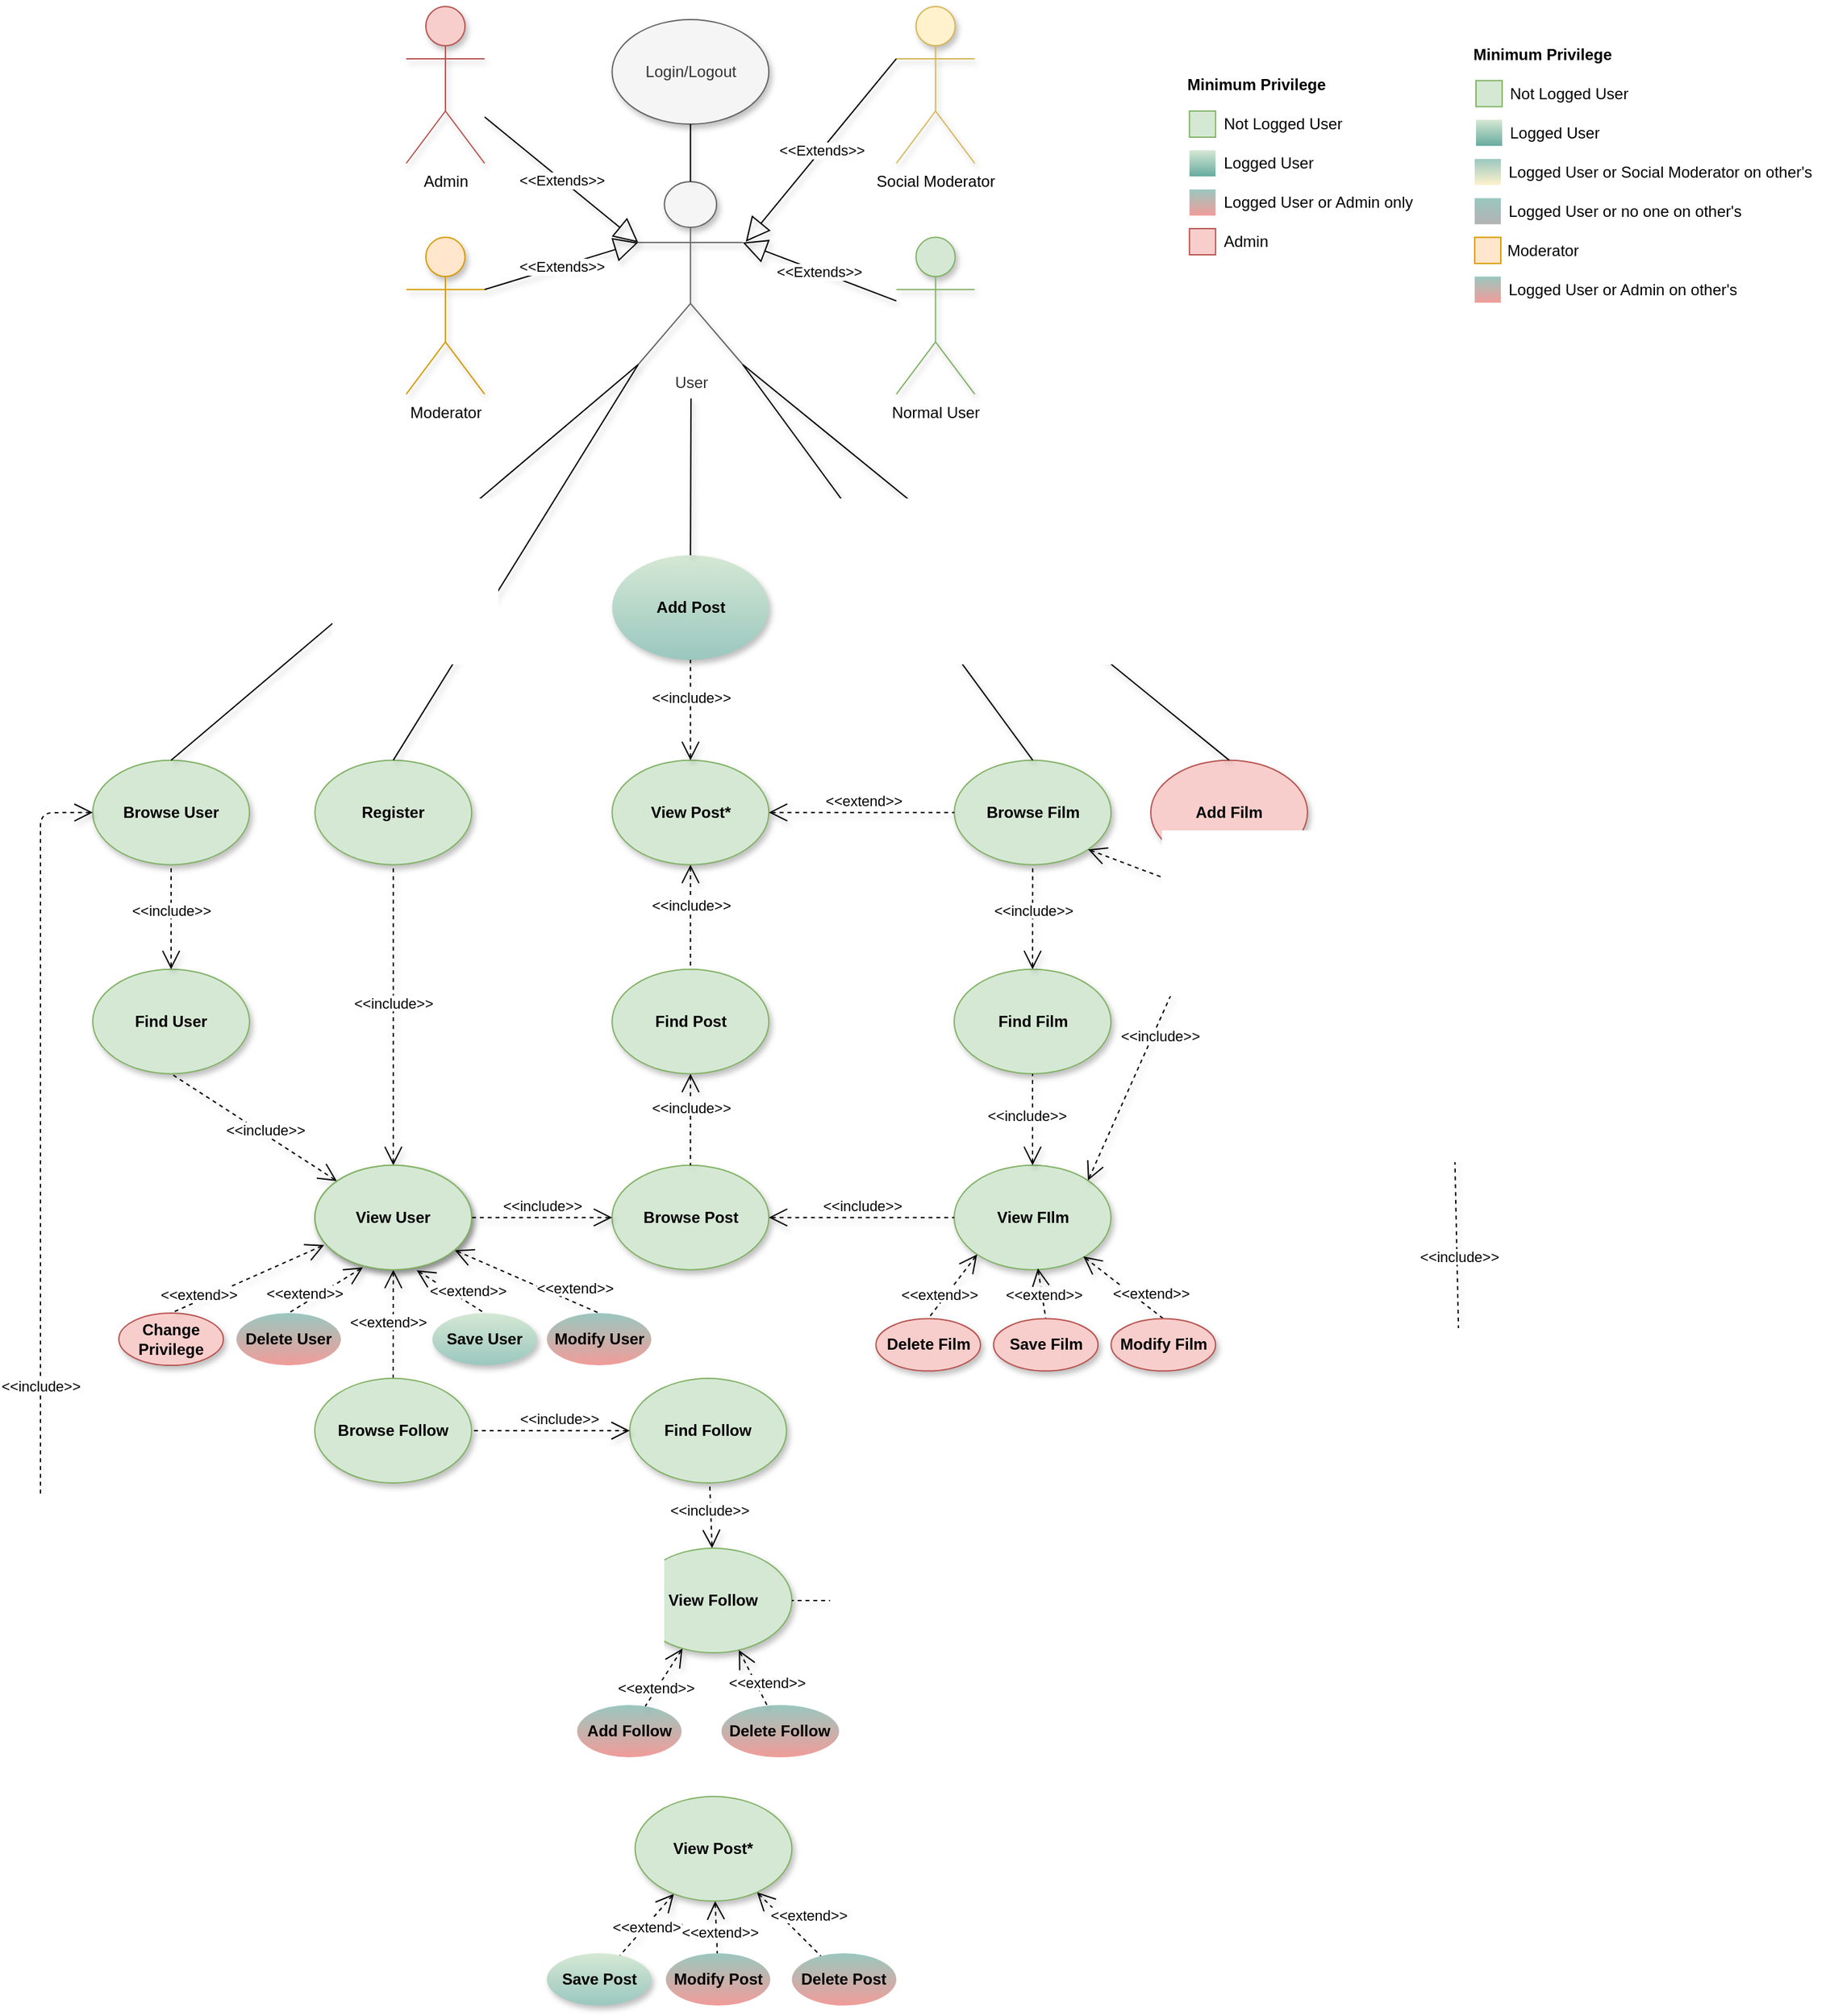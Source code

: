 <mxfile version="12.6.5"><diagram id="BbvuW23b8s510joW4BoM" name="Pagina-1"><mxGraphModel dx="1848" dy="-541" grid="1" gridSize="10" guides="1" tooltips="1" connect="1" arrows="1" fold="1" page="1" pageScale="1" pageWidth="827" pageHeight="1169" math="0" shadow="0"><root><mxCell id="0"/><mxCell id="1" parent="0"/><mxCell id="aO_KrMmX5rc3tCwgG-Pq-20" value="User" style="shape=umlActor;verticalLabelPosition=bottom;labelBackgroundColor=#ffffff;verticalAlign=top;html=1;outlineConnect=0;fillColor=#f5f5f5;strokeColor=#666666;shadow=1;fontColor=#333333;" parent="1" vertex="1"><mxGeometry x="477.62" y="1304" width="80" height="140" as="geometry"/></mxCell><mxCell id="aO_KrMmX5rc3tCwgG-Pq-21" value="Normal User" style="shape=umlActor;verticalLabelPosition=bottom;labelBackgroundColor=#ffffff;verticalAlign=top;html=1;outlineConnect=0;fillColor=#d5e8d4;strokeColor=#82b366;shadow=1;" parent="1" vertex="1"><mxGeometry x="675.24" y="1346.67" width="60" height="120" as="geometry"/></mxCell><mxCell id="aO_KrMmX5rc3tCwgG-Pq-22" value="Admin" style="shape=umlActor;verticalLabelPosition=bottom;labelBackgroundColor=#ffffff;verticalAlign=top;html=1;outlineConnect=0;fillColor=#f8cecc;strokeColor=#b85450;shadow=1;" parent="1" vertex="1"><mxGeometry x="300" y="1170" width="60" height="120" as="geometry"/></mxCell><mxCell id="aO_KrMmX5rc3tCwgG-Pq-23" value="&amp;lt;&amp;lt;Extends&amp;gt;&amp;gt;" style="endArrow=block;endSize=16;endFill=0;html=1;shadow=1;entryX=1;entryY=0.333;entryDx=0;entryDy=0;entryPerimeter=0;" parent="1" source="aO_KrMmX5rc3tCwgG-Pq-21" target="aO_KrMmX5rc3tCwgG-Pq-20" edge="1"><mxGeometry width="160" relative="1" as="geometry"><mxPoint x="660.12" y="1360" as="sourcePoint"/><mxPoint x="311.12" y="1505" as="targetPoint"/></mxGeometry></mxCell><mxCell id="aO_KrMmX5rc3tCwgG-Pq-24" value="&amp;lt;&amp;lt;Extends&amp;gt;&amp;gt;" style="endArrow=block;endSize=16;endFill=0;html=1;shadow=1;entryX=0;entryY=0.333;entryDx=0;entryDy=0;entryPerimeter=0;" parent="1" source="aO_KrMmX5rc3tCwgG-Pq-22" target="aO_KrMmX5rc3tCwgG-Pq-20" edge="1"><mxGeometry width="160" relative="1" as="geometry"><mxPoint x="504.62" y="1270" as="sourcePoint"/><mxPoint x="271.12" y="1225" as="targetPoint"/></mxGeometry></mxCell><mxCell id="aO_KrMmX5rc3tCwgG-Pq-25" value="Login/Logout" style="ellipse;whiteSpace=wrap;html=1;fillColor=#f5f5f5;strokeColor=#666666;fontColor=#333333;shadow=1;" parent="1" vertex="1"><mxGeometry x="457.62" y="1180" width="120" height="80" as="geometry"/></mxCell><mxCell id="aO_KrMmX5rc3tCwgG-Pq-31" value="View User" style="ellipse;whiteSpace=wrap;html=1;fontStyle=1;fillColor=#d5e8d4;strokeColor=#82b366;shadow=1;" parent="1" vertex="1"><mxGeometry x="230" y="2056.82" width="120" height="80" as="geometry"/></mxCell><mxCell id="aO_KrMmX5rc3tCwgG-Pq-35" value="Find User" style="ellipse;whiteSpace=wrap;html=1;fontStyle=1;fillColor=#d5e8d4;strokeColor=#82b366;shadow=1;" parent="1" vertex="1"><mxGeometry x="60" y="1906.82" width="120" height="80" as="geometry"/></mxCell><mxCell id="aO_KrMmX5rc3tCwgG-Pq-36" value="Browse User" style="ellipse;whiteSpace=wrap;html=1;fontStyle=1;fillColor=#d5e8d4;strokeColor=#82b366;shadow=1;" parent="1" vertex="1"><mxGeometry x="60" y="1746.82" width="120" height="80" as="geometry"/></mxCell><mxCell id="aO_KrMmX5rc3tCwgG-Pq-37" value="&lt;span style=&quot;background-color: rgb(255 , 255 , 255)&quot;&gt;&amp;lt;&amp;lt;include&amp;gt;&amp;gt;&lt;/span&gt;" style="edgeStyle=none;html=1;startArrow=open;endArrow=none;startSize=12;verticalAlign=bottom;dashed=1;labelBackgroundColor=none;entryX=0.5;entryY=1;entryDx=0;entryDy=0;shadow=1;" parent="1" source="aO_KrMmX5rc3tCwgG-Pq-35" target="aO_KrMmX5rc3tCwgG-Pq-36" edge="1"><mxGeometry x="-0.111" width="160" relative="1" as="geometry"><mxPoint x="889.5" y="1982.82" as="sourcePoint"/><mxPoint x="888.54" y="1941.7" as="targetPoint"/><mxPoint as="offset"/></mxGeometry></mxCell><mxCell id="aO_KrMmX5rc3tCwgG-Pq-38" value="&lt;span style=&quot;background-color: rgb(255 , 255 , 255)&quot;&gt;&amp;lt;&amp;lt;include&amp;gt;&amp;gt;&lt;/span&gt;" style="edgeStyle=none;html=1;startArrow=open;endArrow=none;startSize=12;verticalAlign=bottom;dashed=1;labelBackgroundColor=none;entryX=0.5;entryY=1;entryDx=0;entryDy=0;shadow=1;" parent="1" source="aO_KrMmX5rc3tCwgG-Pq-31" target="aO_KrMmX5rc3tCwgG-Pq-35" edge="1"><mxGeometry x="-0.178" y="5" width="160" relative="1" as="geometry"><mxPoint x="343" y="2156.82" as="sourcePoint"/><mxPoint x="336.6" y="1992.58" as="targetPoint"/><mxPoint as="offset"/></mxGeometry></mxCell><mxCell id="aO_KrMmX5rc3tCwgG-Pq-52" value="" style="endArrow=none;html=1;entryX=0.5;entryY=1;entryDx=0;entryDy=0;exitX=0.5;exitY=0;exitDx=0;exitDy=0;exitPerimeter=0;shadow=1;" parent="1" source="aO_KrMmX5rc3tCwgG-Pq-20" target="aO_KrMmX5rc3tCwgG-Pq-25" edge="1"><mxGeometry width="50" height="50" relative="1" as="geometry"><mxPoint x="-405.38" y="2030" as="sourcePoint"/><mxPoint x="-355.38" y="1980" as="targetPoint"/></mxGeometry></mxCell><mxCell id="aO_KrMmX5rc3tCwgG-Pq-53" value="" style="endArrow=none;html=1;exitX=0.5;exitY=0;exitDx=0;exitDy=0;strokeColor=#000000;curved=1;entryX=0;entryY=1;entryDx=0;entryDy=0;entryPerimeter=0;shadow=1;" parent="1" source="aO_KrMmX5rc3tCwgG-Pq-36" target="aO_KrMmX5rc3tCwgG-Pq-20" edge="1"><mxGeometry width="50" height="50" relative="1" as="geometry"><mxPoint x="-411.88" y="1770.0" as="sourcePoint"/><mxPoint x="263.12" y="1654" as="targetPoint"/></mxGeometry></mxCell><mxCell id="aO_KrMmX5rc3tCwgG-Pq-59" value="" style="rounded=0;whiteSpace=wrap;html=1;strokeColor=none;fillColor=#d5e8d4;gradientColor=#67AB9F;" parent="1" vertex="1"><mxGeometry x="899.62" y="1280" width="20" height="20" as="geometry"/></mxCell><mxCell id="aO_KrMmX5rc3tCwgG-Pq-60" value="Logged User" style="text;html=1;strokeColor=none;fillColor=none;align=left;verticalAlign=middle;whiteSpace=wrap;rounded=0;" parent="1" vertex="1"><mxGeometry x="923.62" y="1280" width="87" height="20" as="geometry"/></mxCell><mxCell id="aO_KrMmX5rc3tCwgG-Pq-61" value="" style="rounded=0;whiteSpace=wrap;html=1;strokeColor=#82b366;fillColor=#d5e8d4;" parent="1" vertex="1"><mxGeometry x="899.62" y="1250" width="20" height="20" as="geometry"/></mxCell><mxCell id="aO_KrMmX5rc3tCwgG-Pq-62" value="Not Logged User" style="text;html=1;strokeColor=none;fillColor=none;align=left;verticalAlign=middle;whiteSpace=wrap;rounded=0;" parent="1" vertex="1"><mxGeometry x="923.62" y="1250" width="96" height="20" as="geometry"/></mxCell><mxCell id="aO_KrMmX5rc3tCwgG-Pq-63" value="Minimum Privilege" style="text;html=1;strokeColor=none;fillColor=none;align=center;verticalAlign=middle;whiteSpace=wrap;rounded=0;shadow=0;fontStyle=1" parent="1" vertex="1"><mxGeometry x="890.62" y="1220" width="120" height="20" as="geometry"/></mxCell><mxCell id="aO_KrMmX5rc3tCwgG-Pq-66" value="" style="rounded=0;whiteSpace=wrap;html=1;strokeColor=none;fillColor=#9AC7BF;gradientColor=#F19C99;" parent="1" vertex="1"><mxGeometry x="899.62" y="1310" width="20" height="20" as="geometry"/></mxCell><mxCell id="aO_KrMmX5rc3tCwgG-Pq-67" value="Logged User or Admin only" style="text;html=1;strokeColor=none;fillColor=none;align=left;verticalAlign=middle;whiteSpace=wrap;rounded=0;" parent="1" vertex="1"><mxGeometry x="923.62" y="1310" width="247" height="20" as="geometry"/></mxCell><mxCell id="aO_KrMmX5rc3tCwgG-Pq-85" value="View FIlm" style="ellipse;whiteSpace=wrap;html=1;fontStyle=1;fillColor=#d5e8d4;strokeColor=#82b366;shadow=1;" parent="1" vertex="1"><mxGeometry x="719.5" y="2056.82" width="120" height="80" as="geometry"/></mxCell><mxCell id="aO_KrMmX5rc3tCwgG-Pq-86" value="Find Film" style="ellipse;whiteSpace=wrap;html=1;fontStyle=1;fillColor=#d5e8d4;strokeColor=#82b366;shadow=1;" parent="1" vertex="1"><mxGeometry x="719.5" y="1906.82" width="120" height="80" as="geometry"/></mxCell><mxCell id="aO_KrMmX5rc3tCwgG-Pq-87" value="Browse Film" style="ellipse;whiteSpace=wrap;html=1;fontStyle=1;fillColor=#d5e8d4;strokeColor=#82b366;shadow=1;" parent="1" vertex="1"><mxGeometry x="719.62" y="1746.82" width="120" height="80" as="geometry"/></mxCell><mxCell id="aO_KrMmX5rc3tCwgG-Pq-88" value="&lt;span style=&quot;background-color: rgb(255 , 255 , 255)&quot;&gt;&amp;lt;&amp;lt;include&amp;gt;&amp;gt;&lt;/span&gt;" style="edgeStyle=none;html=1;startArrow=open;endArrow=none;startSize=12;verticalAlign=bottom;dashed=1;labelBackgroundColor=none;entryX=0.5;entryY=1;entryDx=0;entryDy=0;shadow=1;" parent="1" source="aO_KrMmX5rc3tCwgG-Pq-86" target="aO_KrMmX5rc3tCwgG-Pq-87" edge="1"><mxGeometry x="-0.111" width="160" relative="1" as="geometry"><mxPoint x="1379" y="1952.82" as="sourcePoint"/><mxPoint x="1378.04" y="1911.7" as="targetPoint"/><mxPoint as="offset"/></mxGeometry></mxCell><mxCell id="aO_KrMmX5rc3tCwgG-Pq-89" value="&lt;span style=&quot;background-color: rgb(255 , 255 , 255)&quot;&gt;&amp;lt;&amp;lt;include&amp;gt;&amp;gt;&lt;/span&gt;" style="edgeStyle=none;html=1;startArrow=open;endArrow=none;startSize=12;verticalAlign=bottom;dashed=1;labelBackgroundColor=none;entryX=0.5;entryY=1;entryDx=0;entryDy=0;shadow=1;" parent="1" source="aO_KrMmX5rc3tCwgG-Pq-85" target="aO_KrMmX5rc3tCwgG-Pq-86" edge="1"><mxGeometry x="-0.178" y="5" width="160" relative="1" as="geometry"><mxPoint x="832.5" y="2126.82" as="sourcePoint"/><mxPoint x="826.1" y="1962.58" as="targetPoint"/><mxPoint as="offset"/></mxGeometry></mxCell><mxCell id="aO_KrMmX5rc3tCwgG-Pq-90" value="" style="endArrow=none;html=1;exitX=0.5;exitY=0;exitDx=0;exitDy=0;strokeColor=#000000;curved=1;entryX=1;entryY=1;entryDx=0;entryDy=0;entryPerimeter=0;shadow=1;" parent="1" source="aO_KrMmX5rc3tCwgG-Pq-87" target="aO_KrMmX5rc3tCwgG-Pq-20" edge="1"><mxGeometry width="50" height="50" relative="1" as="geometry"><mxPoint x="360" y="1540" as="sourcePoint"/><mxPoint x="487.62" y="1454" as="targetPoint"/></mxGeometry></mxCell><mxCell id="aO_KrMmX5rc3tCwgG-Pq-92" value="Browse Post" style="ellipse;whiteSpace=wrap;html=1;fontStyle=1;fillColor=#d5e8d4;strokeColor=#82b366;shadow=1;" parent="1" vertex="1"><mxGeometry x="457.62" y="2056.82" width="120" height="80" as="geometry"/></mxCell><mxCell id="aO_KrMmX5rc3tCwgG-Pq-95" value="Find Post" style="ellipse;whiteSpace=wrap;html=1;fontStyle=1;fillColor=#d5e8d4;strokeColor=#82b366;shadow=1;" parent="1" vertex="1"><mxGeometry x="457.62" y="1906.82" width="120" height="80" as="geometry"/></mxCell><mxCell id="aO_KrMmX5rc3tCwgG-Pq-96" value="View Post*" style="ellipse;whiteSpace=wrap;html=1;fontStyle=1;fillColor=#d5e8d4;strokeColor=#82b366;shadow=1;" parent="1" vertex="1"><mxGeometry x="457.62" y="1746.82" width="120" height="80" as="geometry"/></mxCell><mxCell id="aO_KrMmX5rc3tCwgG-Pq-97" value="&lt;span style=&quot;background-color: rgb(255 , 255 , 255)&quot;&gt;&amp;lt;&amp;lt;include&amp;gt;&amp;gt;&lt;/span&gt;" style="edgeStyle=none;html=1;startArrow=open;endArrow=none;startSize=12;verticalAlign=bottom;dashed=1;labelBackgroundColor=none;entryX=0.5;entryY=0;entryDx=0;entryDy=0;shadow=1;" parent="1" source="aO_KrMmX5rc3tCwgG-Pq-95" target="aO_KrMmX5rc3tCwgG-Pq-92" edge="1"><mxGeometry width="160" relative="1" as="geometry"><mxPoint x="90" y="2168.54" as="sourcePoint"/><mxPoint x="369.426" y="2206.824" as="targetPoint"/><mxPoint as="offset"/></mxGeometry></mxCell><mxCell id="aO_KrMmX5rc3tCwgG-Pq-98" value="&lt;span style=&quot;background-color: rgb(255 , 255 , 255)&quot;&gt;&amp;lt;&amp;lt;include&amp;gt;&amp;gt;&lt;/span&gt;" style="edgeStyle=none;html=1;startArrow=open;endArrow=none;startSize=12;verticalAlign=bottom;dashed=1;labelBackgroundColor=none;shadow=1;" parent="1" source="aO_KrMmX5rc3tCwgG-Pq-96" target="aO_KrMmX5rc3tCwgG-Pq-95" edge="1"><mxGeometry width="160" relative="1" as="geometry"><mxPoint x="100" y="2178.54" as="sourcePoint"/><mxPoint x="100" y="2018.54" as="targetPoint"/><mxPoint as="offset"/></mxGeometry></mxCell><mxCell id="aO_KrMmX5rc3tCwgG-Pq-101" value="&lt;b&gt;Add Post&lt;/b&gt;" style="ellipse;whiteSpace=wrap;html=1;fillColor=#d5e8d4;strokeColor=none;gradientColor=#9AC7BF;shadow=1;fontStyle=1;" parent="1" vertex="1"><mxGeometry x="457.617" y="1590" width="120" height="80" as="geometry"/></mxCell><mxCell id="aO_KrMmX5rc3tCwgG-Pq-102" value="" style="endArrow=none;html=1;exitX=0.5;exitY=0;exitDx=0;exitDy=0;strokeColor=#000000;curved=1;shadow=1;" parent="1" source="aO_KrMmX5rc3tCwgG-Pq-101" edge="1"><mxGeometry width="50" height="50" relative="1" as="geometry"><mxPoint x="860.92" y="1660" as="sourcePoint"/><mxPoint x="518" y="1470" as="targetPoint"/></mxGeometry></mxCell><mxCell id="aO_KrMmX5rc3tCwgG-Pq-103" value="&lt;span style=&quot;background-color: rgb(255 , 255 , 255)&quot;&gt;&amp;lt;&amp;lt;include&amp;gt;&amp;gt;&lt;/span&gt;" style="edgeStyle=none;html=1;startArrow=open;endArrow=none;startSize=12;verticalAlign=bottom;dashed=1;labelBackgroundColor=none;shadow=1;exitX=0.5;exitY=0;exitDx=0;exitDy=0;entryX=0.5;entryY=1;entryDx=0;entryDy=0;" parent="1" source="aO_KrMmX5rc3tCwgG-Pq-96" target="aO_KrMmX5rc3tCwgG-Pq-101" edge="1"><mxGeometry width="160" relative="1" as="geometry"><mxPoint x="370.5" y="1646.82" as="sourcePoint"/><mxPoint x="478.0" y="1646.82" as="targetPoint"/><mxPoint as="offset"/></mxGeometry></mxCell><mxCell id="aO_KrMmX5rc3tCwgG-Pq-105" value="Register" style="ellipse;whiteSpace=wrap;html=1;fontStyle=1;fillColor=#d5e8d4;strokeColor=#82b366;shadow=1;" parent="1" vertex="1"><mxGeometry x="230.12" y="1746.82" width="120" height="80" as="geometry"/></mxCell><mxCell id="aO_KrMmX5rc3tCwgG-Pq-106" value="" style="endArrow=none;html=1;exitX=0.5;exitY=0;exitDx=0;exitDy=0;strokeColor=#000000;curved=1;entryX=0;entryY=1;entryDx=0;entryDy=0;entryPerimeter=0;shadow=1;" parent="1" source="aO_KrMmX5rc3tCwgG-Pq-105" target="aO_KrMmX5rc3tCwgG-Pq-20" edge="1"><mxGeometry width="50" height="50" relative="1" as="geometry"><mxPoint x="-529.5" y="1860" as="sourcePoint"/><mxPoint x="397.62" y="1537.47" as="targetPoint"/></mxGeometry></mxCell><mxCell id="aO_KrMmX5rc3tCwgG-Pq-107" value="&lt;span style=&quot;background-color: rgb(255 , 255 , 255)&quot;&gt;&amp;lt;&amp;lt;include&amp;gt;&amp;gt;&lt;/span&gt;" style="edgeStyle=none;html=1;startArrow=open;endArrow=none;startSize=12;verticalAlign=bottom;dashed=1;labelBackgroundColor=none;entryX=0.5;entryY=1;entryDx=0;entryDy=0;shadow=1;" parent="1" source="3neKfTUmlgjVfbEJwAE3-2" target="aO_KrMmX5rc3tCwgG-Pq-105" edge="1"><mxGeometry width="160" relative="1" as="geometry"><mxPoint x="20" y="2237.11" as="sourcePoint"/><mxPoint x="177.5" y="1947.11" as="targetPoint"/><mxPoint as="offset"/></mxGeometry></mxCell><mxCell id="aO_KrMmX5rc3tCwgG-Pq-108" value="Add Film" style="ellipse;whiteSpace=wrap;html=1;fontStyle=1;fillColor=#f8cecc;strokeColor=#b85450;shadow=1;" parent="1" vertex="1"><mxGeometry x="870" y="1746.82" width="120" height="80" as="geometry"/></mxCell><mxCell id="aO_KrMmX5rc3tCwgG-Pq-109" value="" style="endArrow=none;html=1;exitX=0.5;exitY=0;exitDx=0;exitDy=0;strokeColor=#000000;curved=1;entryX=1;entryY=1;entryDx=0;entryDy=0;entryPerimeter=0;shadow=1;" parent="1" source="aO_KrMmX5rc3tCwgG-Pq-108" target="aO_KrMmX5rc3tCwgG-Pq-20" edge="1"><mxGeometry width="50" height="50" relative="1" as="geometry"><mxPoint x="1414.12" y="1875.29" as="sourcePoint"/><mxPoint x="787.12" y="1549.29" as="targetPoint"/></mxGeometry></mxCell><mxCell id="aO_KrMmX5rc3tCwgG-Pq-110" value="&lt;span style=&quot;background-color: rgb(255 , 255 , 255)&quot;&gt;&amp;lt;&amp;lt;include&amp;gt;&amp;gt;&lt;/span&gt;" style="edgeStyle=none;html=1;startArrow=open;endArrow=none;startSize=12;verticalAlign=bottom;dashed=1;labelBackgroundColor=none;entryX=0.5;entryY=1;entryDx=0;entryDy=0;shadow=1;exitX=1;exitY=0;exitDx=0;exitDy=0;" parent="1" source="aO_KrMmX5rc3tCwgG-Pq-85" target="aO_KrMmX5rc3tCwgG-Pq-108" edge="1"><mxGeometry x="-0.124" y="-8" width="160" relative="1" as="geometry"><mxPoint x="789.5" y="2066.82" as="sourcePoint"/><mxPoint x="789.5" y="1996.82" as="targetPoint"/><mxPoint y="1" as="offset"/></mxGeometry></mxCell><mxCell id="aO_KrMmX5rc3tCwgG-Pq-112" value="&lt;span style=&quot;background-color: rgb(255 , 255 , 255)&quot;&gt;&amp;lt;&amp;lt;extend&amp;gt;&amp;gt;&lt;/span&gt;" style="edgeStyle=none;html=1;startArrow=open;endArrow=none;startSize=12;verticalAlign=bottom;dashed=1;labelBackgroundColor=none;entryX=0.5;entryY=0;entryDx=0;entryDy=0;shadow=1;exitX=0;exitY=1;exitDx=0;exitDy=0;" parent="1" source="aO_KrMmX5rc3tCwgG-Pq-85" target="aO_KrMmX5rc3tCwgG-Pq-115" edge="1"><mxGeometry x="0.598" y="1" width="160" relative="1" as="geometry"><mxPoint x="746.62" y="2150.82" as="sourcePoint"/><mxPoint x="320.12" y="2223.26" as="targetPoint"/><mxPoint as="offset"/></mxGeometry></mxCell><mxCell id="aO_KrMmX5rc3tCwgG-Pq-113" value="&lt;span style=&quot;background-color: rgb(255 , 255 , 255)&quot;&gt;&amp;lt;&amp;lt;extend&amp;gt;&amp;gt;&lt;/span&gt;" style="edgeStyle=none;html=1;startArrow=open;endArrow=none;startSize=12;verticalAlign=bottom;dashed=1;labelBackgroundColor=none;entryX=0.5;entryY=0;entryDx=0;entryDy=0;shadow=1;exitX=0.534;exitY=0.986;exitDx=0;exitDy=0;exitPerimeter=0;" parent="1" source="aO_KrMmX5rc3tCwgG-Pq-85" target="aO_KrMmX5rc3tCwgG-Pq-116" edge="1"><mxGeometry x="0.5" width="160" relative="1" as="geometry"><mxPoint x="778.669" y="2154.021" as="sourcePoint"/><mxPoint x="590.06" y="2368.48" as="targetPoint"/><mxPoint as="offset"/></mxGeometry></mxCell><mxCell id="aO_KrMmX5rc3tCwgG-Pq-114" value="&lt;span style=&quot;background-color: rgb(255 , 255 , 255)&quot;&gt;&amp;lt;&amp;lt;extend&amp;gt;&amp;gt;&lt;/span&gt;" style="edgeStyle=none;html=1;startArrow=open;endArrow=none;startSize=12;verticalAlign=bottom;dashed=1;labelBackgroundColor=none;entryX=0.5;entryY=0;entryDx=0;entryDy=0;shadow=1;exitX=0.824;exitY=0.873;exitDx=0;exitDy=0;exitPerimeter=0;" parent="1" source="aO_KrMmX5rc3tCwgG-Pq-85" target="aO_KrMmX5rc3tCwgG-Pq-117" edge="1"><mxGeometry x="0.652" y="2" width="160" relative="1" as="geometry"><mxPoint x="806.976" y="2146.818" as="sourcePoint"/><mxPoint x="590.06" y="2344.48" as="targetPoint"/><mxPoint as="offset"/></mxGeometry></mxCell><mxCell id="aO_KrMmX5rc3tCwgG-Pq-115" value="Delete Film" style="ellipse;whiteSpace=wrap;html=1;fontStyle=1;fillColor=#f8cecc;strokeColor=#b85450;shadow=1;" parent="1" vertex="1"><mxGeometry x="659.62" y="2174.26" width="80" height="40" as="geometry"/></mxCell><mxCell id="aO_KrMmX5rc3tCwgG-Pq-116" value="Save Film" style="ellipse;whiteSpace=wrap;html=1;fontStyle=1;fillColor=#f8cecc;strokeColor=#b85450;shadow=1;" parent="1" vertex="1"><mxGeometry x="749.62" y="2174.26" width="80" height="40" as="geometry"/></mxCell><mxCell id="aO_KrMmX5rc3tCwgG-Pq-117" value="Modify Film" style="ellipse;whiteSpace=wrap;html=1;fontStyle=1;fillColor=#f8cecc;strokeColor=#b85450;shadow=1;" parent="1" vertex="1"><mxGeometry x="839.62" y="2174.26" width="80" height="40" as="geometry"/></mxCell><mxCell id="aO_KrMmX5rc3tCwgG-Pq-118" value="&lt;span style=&quot;background-color: rgb(255 , 255 , 255)&quot;&gt;&amp;lt;&amp;lt;extend&amp;gt;&amp;gt;&lt;/span&gt;" style="edgeStyle=none;html=1;startArrow=open;endArrow=none;startSize=12;verticalAlign=bottom;dashed=1;labelBackgroundColor=none;entryX=0.5;entryY=0;entryDx=0;entryDy=0;shadow=1;exitX=0.307;exitY=0.977;exitDx=0;exitDy=0;exitPerimeter=0;" parent="1" source="aO_KrMmX5rc3tCwgG-Pq-31" target="aO_KrMmX5rc3tCwgG-Pq-121" edge="1"><mxGeometry x="0.598" y="1" width="160" relative="1" as="geometry"><mxPoint x="271.733" y="2206.043" as="sourcePoint"/><mxPoint x="466.75" y="1805.82" as="targetPoint"/><mxPoint as="offset"/></mxGeometry></mxCell><mxCell id="aO_KrMmX5rc3tCwgG-Pq-119" value="&lt;span style=&quot;background-color: rgb(255 , 255 , 255)&quot;&gt;&amp;lt;&amp;lt;extend&amp;gt;&amp;gt;&lt;/span&gt;" style="edgeStyle=none;html=1;startArrow=open;endArrow=none;startSize=12;verticalAlign=bottom;dashed=1;labelBackgroundColor=none;entryX=0.5;entryY=0;entryDx=0;entryDy=0;shadow=1;exitX=0.65;exitY=1.005;exitDx=0;exitDy=0;exitPerimeter=0;" parent="1" source="aO_KrMmX5rc3tCwgG-Pq-31" target="aO_KrMmX5rc3tCwgG-Pq-122" edge="1"><mxGeometry x="0.5" width="160" relative="1" as="geometry"><mxPoint x="305.783" y="2203.959" as="sourcePoint"/><mxPoint x="736.69" y="1951.04" as="targetPoint"/><mxPoint as="offset"/></mxGeometry></mxCell><mxCell id="aO_KrMmX5rc3tCwgG-Pq-120" value="&lt;span style=&quot;background-color: rgb(255 , 255 , 255)&quot;&gt;&amp;lt;&amp;lt;extend&amp;gt;&amp;gt;&lt;/span&gt;" style="edgeStyle=none;html=1;startArrow=open;endArrow=none;startSize=12;verticalAlign=bottom;dashed=1;labelBackgroundColor=none;entryX=0.5;entryY=0;entryDx=0;entryDy=0;exitX=0.893;exitY=0.813;exitDx=0;exitDy=0;shadow=1;exitPerimeter=0;" parent="1" source="aO_KrMmX5rc3tCwgG-Pq-31" target="aO_KrMmX5rc3tCwgG-Pq-123" edge="1"><mxGeometry x="0.652" y="2" width="160" relative="1" as="geometry"><mxPoint x="343.5" y="2166.82" as="sourcePoint"/><mxPoint x="736.69" y="1927.04" as="targetPoint"/><mxPoint as="offset"/></mxGeometry></mxCell><mxCell id="aO_KrMmX5rc3tCwgG-Pq-121" value="&lt;b&gt;Delete User&lt;/b&gt;" style="ellipse;whiteSpace=wrap;html=1;fillColor=#9AC7BF;strokeColor=none;gradientColor=#F19C99;rounded=0;" parent="1" vertex="1"><mxGeometry x="170" y="2170" width="80" height="40" as="geometry"/></mxCell><mxCell id="aO_KrMmX5rc3tCwgG-Pq-122" value="Save User" style="ellipse;whiteSpace=wrap;html=1;fontStyle=1;fillColor=#d5e8d4;strokeColor=none;shadow=1;gradientColor=#9AC7BF;" parent="1" vertex="1"><mxGeometry x="320" y="2170" width="80" height="40" as="geometry"/></mxCell><mxCell id="aO_KrMmX5rc3tCwgG-Pq-123" value="&lt;b&gt;Modify User&lt;/b&gt;" style="ellipse;whiteSpace=wrap;html=1;fillColor=#9AC7BF;strokeColor=none;gradientColor=#F19C99;rounded=0;" parent="1" vertex="1"><mxGeometry x="407.62" y="2170" width="80" height="40" as="geometry"/></mxCell><mxCell id="aO_KrMmX5rc3tCwgG-Pq-124" value="Change Privilege" style="ellipse;whiteSpace=wrap;html=1;fontStyle=1;fillColor=#f8cecc;strokeColor=#b85450;shadow=1;" parent="1" vertex="1"><mxGeometry x="80" y="2170" width="80" height="40" as="geometry"/></mxCell><mxCell id="aO_KrMmX5rc3tCwgG-Pq-125" value="&lt;span style=&quot;background-color: rgb(255 , 255 , 255)&quot;&gt;&amp;lt;&amp;lt;extend&amp;gt;&amp;gt;&lt;/span&gt;" style="edgeStyle=none;html=1;startArrow=open;endArrow=none;startSize=12;verticalAlign=bottom;dashed=1;labelBackgroundColor=none;exitX=0.06;exitY=0.763;exitDx=0;exitDy=0;entryX=0.5;entryY=0;entryDx=0;entryDy=0;shadow=1;exitPerimeter=0;" parent="1" source="aO_KrMmX5rc3tCwgG-Pq-31" target="aO_KrMmX5rc3tCwgG-Pq-124" edge="1"><mxGeometry x="0.669" y="4" width="160" relative="1" as="geometry"><mxPoint x="223.5" y="2166.82" as="sourcePoint"/><mxPoint x="376.75" y="2036.82" as="targetPoint"/><mxPoint as="offset"/></mxGeometry></mxCell><mxCell id="aO_KrMmX5rc3tCwgG-Pq-134" value="&lt;span style=&quot;background-color: rgb(255 , 255 , 255)&quot;&gt;&amp;lt;&amp;lt;extend&amp;gt;&amp;gt;&lt;/span&gt;" style="edgeStyle=none;html=1;startArrow=open;endArrow=none;startSize=12;verticalAlign=bottom;dashed=1;labelBackgroundColor=none;shadow=1;" parent="1" source="3neKfTUmlgjVfbEJwAE3-2" target="3neKfTUmlgjVfbEJwAE3-8" edge="1"><mxGeometry x="0.188" y="-4" width="160" relative="1" as="geometry"><mxPoint x="210.12" y="2088.62" as="sourcePoint"/><mxPoint x="143.84" y="2125.839" as="targetPoint"/><mxPoint as="offset"/></mxGeometry></mxCell><mxCell id="aO_KrMmX5rc3tCwgG-Pq-135" value="&lt;span style=&quot;background-color: rgb(255 , 255 , 255)&quot;&gt;&amp;lt;&amp;lt;extend&amp;gt;&amp;gt;&lt;/span&gt;" style="edgeStyle=none;html=1;startArrow=open;endArrow=none;startSize=12;verticalAlign=bottom;dashed=1;labelBackgroundColor=none;shadow=1;entryX=0;entryY=0.5;entryDx=0;entryDy=0;exitX=1;exitY=0.5;exitDx=0;exitDy=0;" parent="1" source="aO_KrMmX5rc3tCwgG-Pq-96" target="aO_KrMmX5rc3tCwgG-Pq-87" edge="1"><mxGeometry x="0.024" width="160" relative="1" as="geometry"><mxPoint x="689.62" y="1740" as="sourcePoint"/><mxPoint x="639.62" y="1800" as="targetPoint"/><mxPoint as="offset"/></mxGeometry></mxCell><mxCell id="aO_KrMmX5rc3tCwgG-Pq-145" value="" style="rounded=0;whiteSpace=wrap;html=1;strokeColor=#b85450;fillColor=#f8cecc;" parent="1" vertex="1"><mxGeometry x="899.62" y="1340" width="20" height="20" as="geometry"/></mxCell><mxCell id="aO_KrMmX5rc3tCwgG-Pq-146" value="Admin" style="text;html=1;strokeColor=none;fillColor=none;align=left;verticalAlign=middle;whiteSpace=wrap;rounded=0;" parent="1" vertex="1"><mxGeometry x="923.62" y="1340" width="247" height="20" as="geometry"/></mxCell><mxCell id="aO_KrMmX5rc3tCwgG-Pq-147" value="&lt;span style=&quot;background-color: rgb(255 , 255 , 255)&quot;&gt;&amp;lt;&amp;lt;extend&amp;gt;&amp;gt;&lt;/span&gt;" style="edgeStyle=none;html=1;startArrow=open;endArrow=none;startSize=12;verticalAlign=bottom;dashed=1;labelBackgroundColor=none;shadow=1;" parent="1" source="aO_KrMmX5rc3tCwgG-Pq-160" target="aO_KrMmX5rc3tCwgG-Pq-150" edge="1"><mxGeometry x="0.348" y="9" width="160" relative="1" as="geometry"><mxPoint x="643.46" y="2664.22" as="sourcePoint"/><mxPoint x="-473.113" y="2432.25" as="targetPoint"/><mxPoint as="offset"/></mxGeometry></mxCell><mxCell id="aO_KrMmX5rc3tCwgG-Pq-148" value="&lt;span style=&quot;background-color: rgb(255 , 255 , 255)&quot;&gt;&amp;lt;&amp;lt;extend&amp;gt;&amp;gt;&lt;/span&gt;" style="edgeStyle=none;html=1;startArrow=open;endArrow=none;startSize=12;verticalAlign=bottom;dashed=1;labelBackgroundColor=none;shadow=1;" parent="1" source="aO_KrMmX5rc3tCwgG-Pq-160" target="aO_KrMmX5rc3tCwgG-Pq-151" edge="1"><mxGeometry x="0.196" y="9" width="160" relative="1" as="geometry"><mxPoint x="637.94" y="2686.3" as="sourcePoint"/><mxPoint x="-203.173" y="2577.47" as="targetPoint"/><mxPoint as="offset"/></mxGeometry></mxCell><mxCell id="aO_KrMmX5rc3tCwgG-Pq-149" value="&lt;span style=&quot;background-color: rgb(255 , 255 , 255)&quot;&gt;&amp;lt;&amp;lt;extend&amp;gt;&amp;gt;&lt;/span&gt;" style="edgeStyle=none;html=1;startArrow=open;endArrow=none;startSize=12;verticalAlign=bottom;dashed=1;labelBackgroundColor=none;shadow=1;" parent="1" source="aO_KrMmX5rc3tCwgG-Pq-160" target="aO_KrMmX5rc3tCwgG-Pq-152" edge="1"><mxGeometry x="0.652" y="2" width="160" relative="1" as="geometry"><mxPoint x="648.62" y="2704.94" as="sourcePoint"/><mxPoint x="-203.173" y="2553.47" as="targetPoint"/><mxPoint as="offset"/></mxGeometry></mxCell><mxCell id="aO_KrMmX5rc3tCwgG-Pq-150" value="&lt;b&gt;Delete Post&lt;/b&gt;" style="ellipse;whiteSpace=wrap;html=1;fillColor=#9AC7BF;strokeColor=none;gradientColor=#F19C99;rounded=0;" parent="1" vertex="1"><mxGeometry x="595.237" y="2660" width="80" height="40" as="geometry"/></mxCell><mxCell id="aO_KrMmX5rc3tCwgG-Pq-151" value="Save Post" style="ellipse;whiteSpace=wrap;html=1;fillColor=#d5e8d4;strokeColor=none;gradientColor=#9AC7BF;fontStyle=1;shadow=1;" parent="1" vertex="1"><mxGeometry x="407.617" y="2660.0" width="80" height="40" as="geometry"/></mxCell><mxCell id="aO_KrMmX5rc3tCwgG-Pq-152" value="&lt;b&gt;Modify Post&lt;/b&gt;" style="ellipse;whiteSpace=wrap;html=1;fillColor=#9AC7BF;strokeColor=none;gradientColor=#F19C99;rounded=0;" parent="1" vertex="1"><mxGeometry x="498.737" y="2660" width="80" height="40" as="geometry"/></mxCell><mxCell id="aO_KrMmX5rc3tCwgG-Pq-160" value="View Post*" style="ellipse;whiteSpace=wrap;html=1;fontStyle=1;fillColor=#d5e8d4;strokeColor=#82b366;shadow=1;" parent="1" vertex="1"><mxGeometry x="475.24" y="2540.0" width="120" height="80" as="geometry"/></mxCell><mxCell id="3neKfTUmlgjVfbEJwAE3-2" value="View User" style="ellipse;whiteSpace=wrap;html=1;fontStyle=1;fillColor=#d5e8d4;strokeColor=#82b366;shadow=1;" parent="1" vertex="1"><mxGeometry x="230.12" y="2056.82" width="120" height="80" as="geometry"/></mxCell><mxCell id="3neKfTUmlgjVfbEJwAE3-4" value="Find Follow" style="ellipse;whiteSpace=wrap;html=1;fontStyle=1;fillColor=#d5e8d4;strokeColor=#82b366;shadow=1;" parent="1" vertex="1"><mxGeometry x="471.12" y="2220" width="120" height="80" as="geometry"/></mxCell><mxCell id="3neKfTUmlgjVfbEJwAE3-5" value="&lt;span style=&quot;background-color: rgb(255 , 255 , 255)&quot;&gt;&amp;lt;&amp;lt;include&amp;gt;&amp;gt;&lt;/span&gt;" style="edgeStyle=none;html=1;startArrow=open;endArrow=none;startSize=12;verticalAlign=bottom;dashed=1;labelBackgroundColor=none;shadow=1;" parent="1" source="3neKfTUmlgjVfbEJwAE3-4" target="3neKfTUmlgjVfbEJwAE3-8" edge="1"><mxGeometry x="-0.111" width="160" relative="1" as="geometry"><mxPoint x="509.5" y="2092.82" as="sourcePoint"/><mxPoint x="-90" y="1936.82" as="targetPoint"/><mxPoint as="offset"/></mxGeometry></mxCell><mxCell id="3neKfTUmlgjVfbEJwAE3-6" value="&lt;span style=&quot;background-color: rgb(255 , 255 , 255)&quot;&gt;&amp;lt;&amp;lt;include&amp;gt;&amp;gt;&lt;/span&gt;" style="edgeStyle=none;html=1;startArrow=open;endArrow=none;startSize=12;verticalAlign=bottom;dashed=1;labelBackgroundColor=none;shadow=1;" parent="1" source="3neKfTUmlgjVfbEJwAE3-7" target="3neKfTUmlgjVfbEJwAE3-4" edge="1"><mxGeometry x="-0.199" y="1" width="160" relative="1" as="geometry"><mxPoint x="-90" y="2166.82" as="sourcePoint"/><mxPoint x="-43.4" y="2102.58" as="targetPoint"/><mxPoint as="offset"/></mxGeometry></mxCell><mxCell id="3neKfTUmlgjVfbEJwAE3-7" value="View Follow" style="ellipse;whiteSpace=wrap;html=1;fontStyle=1;fillColor=#d5e8d4;strokeColor=#82b366;shadow=1;" parent="1" vertex="1"><mxGeometry x="475.24" y="2350" width="120" height="80" as="geometry"/></mxCell><mxCell id="3neKfTUmlgjVfbEJwAE3-8" value="Browse Follow" style="ellipse;whiteSpace=wrap;html=1;fontStyle=1;fillColor=#d5e8d4;strokeColor=#82b366;shadow=1;" parent="1" vertex="1"><mxGeometry x="230" y="2220.0" width="120" height="80" as="geometry"/></mxCell><mxCell id="3neKfTUmlgjVfbEJwAE3-9" value="&lt;b&gt;Add Follow&lt;/b&gt;" style="ellipse;whiteSpace=wrap;html=1;fillColor=#9AC7BF;strokeColor=none;gradientColor=#F19C99;rounded=0;" parent="1" vertex="1"><mxGeometry x="430.81" y="2470" width="80" height="40" as="geometry"/></mxCell><mxCell id="3neKfTUmlgjVfbEJwAE3-11" value="&lt;span style=&quot;background-color: rgb(255 , 255 , 255)&quot;&gt;&amp;lt;&amp;lt;extend&amp;gt;&amp;gt;&lt;/span&gt;" style="edgeStyle=none;html=1;startArrow=open;endArrow=none;startSize=12;verticalAlign=bottom;dashed=1;labelBackgroundColor=none;shadow=1;" parent="1" source="3neKfTUmlgjVfbEJwAE3-7" target="3neKfTUmlgjVfbEJwAE3-9" edge="1"><mxGeometry x="0.669" y="4" width="160" relative="1" as="geometry"><mxPoint x="-149.88" y="2260.42" as="sourcePoint"/><mxPoint x="-223.58" y="2316.82" as="targetPoint"/><mxPoint as="offset"/></mxGeometry></mxCell><mxCell id="3neKfTUmlgjVfbEJwAE3-12" value="&lt;b&gt;Delete Follow&lt;/b&gt;" style="ellipse;whiteSpace=wrap;html=1;fillColor=#9AC7BF;strokeColor=none;gradientColor=#F19C99;rounded=0;" parent="1" vertex="1"><mxGeometry x="541.31" y="2470" width="90.12" height="40" as="geometry"/></mxCell><mxCell id="3neKfTUmlgjVfbEJwAE3-13" value="&lt;span style=&quot;background-color: rgb(255 , 255 , 255)&quot;&gt;&amp;lt;&amp;lt;extend&amp;gt;&amp;gt;&lt;/span&gt;" style="edgeStyle=none;html=1;startArrow=open;endArrow=none;startSize=12;verticalAlign=bottom;dashed=1;labelBackgroundColor=none;shadow=1;" parent="1" source="3neKfTUmlgjVfbEJwAE3-7" target="3neKfTUmlgjVfbEJwAE3-12" edge="1"><mxGeometry x="0.669" y="4" width="160" relative="1" as="geometry"><mxPoint x="-85.91" y="2256.617" as="sourcePoint"/><mxPoint x="-213.58" y="2326.82" as="targetPoint"/><mxPoint as="offset"/></mxGeometry></mxCell><mxCell id="3neKfTUmlgjVfbEJwAE3-16" value="&lt;span style=&quot;background-color: rgb(255 , 255 , 255)&quot;&gt;&amp;lt;&amp;lt;include&amp;gt;&amp;gt;&lt;/span&gt;" style="edgeStyle=none;html=1;startArrow=open;endArrow=none;startSize=12;verticalAlign=bottom;dashed=1;labelBackgroundColor=none;shadow=1;entryX=0;entryY=0.5;entryDx=0;entryDy=0;exitX=0;exitY=0.5;exitDx=0;exitDy=0;" parent="1" source="aO_KrMmX5rc3tCwgG-Pq-36" target="3neKfTUmlgjVfbEJwAE3-7" edge="1"><mxGeometry x="-0.111" width="160" relative="1" as="geometry"><mxPoint x="180.0" y="2300" as="sourcePoint"/><mxPoint x="58.842" y="2301.428" as="targetPoint"/><mxPoint as="offset"/><Array as="points"><mxPoint x="20" y="1787"/><mxPoint x="20" y="2390"/></Array></mxGeometry></mxCell><mxCell id="3neKfTUmlgjVfbEJwAE3-17" value="&lt;span style=&quot;background-color: rgb(255 , 255 , 255)&quot;&gt;&amp;lt;&amp;lt;include&amp;gt;&amp;gt;&lt;/span&gt;" style="edgeStyle=none;html=1;startArrow=open;endArrow=none;startSize=12;verticalAlign=bottom;dashed=1;labelBackgroundColor=none;shadow=1;entryX=1;entryY=0.5;entryDx=0;entryDy=0;exitX=1;exitY=1;exitDx=0;exitDy=0;" parent="1" source="aO_KrMmX5rc3tCwgG-Pq-87" target="3neKfTUmlgjVfbEJwAE3-7" edge="1"><mxGeometry x="-0.199" y="1" width="160" relative="1" as="geometry"><mxPoint x="730" y="2390" as="sourcePoint"/><mxPoint x="659.623" y="2320.002" as="targetPoint"/><mxPoint as="offset"/><Array as="points"><mxPoint x="1100" y="1920"/><mxPoint x="1110" y="2390"/></Array></mxGeometry></mxCell><mxCell id="Bx_7YU0V3Z8LnCbeK6oz-1" value="Moderator" style="shape=umlActor;verticalLabelPosition=bottom;labelBackgroundColor=#ffffff;verticalAlign=top;html=1;outlineConnect=0;fillColor=#ffe6cc;strokeColor=#d79b00;shadow=1;" vertex="1" parent="1"><mxGeometry x="300" y="1346.67" width="60" height="120" as="geometry"/></mxCell><mxCell id="Bx_7YU0V3Z8LnCbeK6oz-2" value="&amp;lt;&amp;lt;Extends&amp;gt;&amp;gt;" style="endArrow=block;endSize=16;endFill=0;html=1;exitX=1;exitY=0.333;exitDx=0;exitDy=0;exitPerimeter=0;shadow=1;entryX=0;entryY=0.333;entryDx=0;entryDy=0;entryPerimeter=0;" edge="1" parent="1" source="Bx_7YU0V3Z8LnCbeK6oz-1" target="aO_KrMmX5rc3tCwgG-Pq-20"><mxGeometry width="160" relative="1" as="geometry"><mxPoint x="100.0" y="1197" as="sourcePoint"/><mxPoint x="253" y="1317.667" as="targetPoint"/></mxGeometry></mxCell><mxCell id="Bx_7YU0V3Z8LnCbeK6oz-3" value="Social Moderator" style="shape=umlActor;verticalLabelPosition=bottom;labelBackgroundColor=#ffffff;verticalAlign=top;html=1;outlineConnect=0;fillColor=#fff2cc;strokeColor=#D6B656;shadow=1;" vertex="1" parent="1"><mxGeometry x="675.24" y="1170" width="60" height="120" as="geometry"/></mxCell><mxCell id="Bx_7YU0V3Z8LnCbeK6oz-4" value="&amp;lt;&amp;lt;Extends&amp;gt;&amp;gt;" style="endArrow=block;endSize=16;endFill=0;html=1;exitX=0;exitY=0.333;exitDx=0;exitDy=0;exitPerimeter=0;shadow=1;" edge="1" parent="1" source="Bx_7YU0V3Z8LnCbeK6oz-3"><mxGeometry width="160" relative="1" as="geometry"><mxPoint x="783.93" y="1357.33" as="sourcePoint"/><mxPoint x="560" y="1350" as="targetPoint"/></mxGeometry></mxCell><mxCell id="Bx_7YU0V3Z8LnCbeK6oz-5" value="" style="rounded=0;whiteSpace=wrap;html=1;strokeColor=none;fillColor=#d5e8d4;gradientColor=#67AB9F;" vertex="1" parent="1"><mxGeometry x="1119" y="1256.67" width="20" height="20" as="geometry"/></mxCell><mxCell id="Bx_7YU0V3Z8LnCbeK6oz-6" value="Logged User" style="text;html=1;strokeColor=none;fillColor=none;align=left;verticalAlign=middle;whiteSpace=wrap;rounded=0;" vertex="1" parent="1"><mxGeometry x="1143" y="1256.67" width="87" height="20" as="geometry"/></mxCell><mxCell id="Bx_7YU0V3Z8LnCbeK6oz-7" value="" style="rounded=0;whiteSpace=wrap;html=1;strokeColor=#82b366;fillColor=#d5e8d4;" vertex="1" parent="1"><mxGeometry x="1119" y="1226.67" width="20" height="20" as="geometry"/></mxCell><mxCell id="Bx_7YU0V3Z8LnCbeK6oz-8" value="Not Logged User" style="text;html=1;strokeColor=none;fillColor=none;align=left;verticalAlign=middle;whiteSpace=wrap;rounded=0;" vertex="1" parent="1"><mxGeometry x="1143" y="1226.67" width="96" height="20" as="geometry"/></mxCell><mxCell id="Bx_7YU0V3Z8LnCbeK6oz-9" value="Minimum Privilege" style="text;html=1;strokeColor=none;fillColor=none;align=center;verticalAlign=middle;whiteSpace=wrap;rounded=0;shadow=0;fontStyle=1" vertex="1" parent="1"><mxGeometry x="1110" y="1196.67" width="120" height="20" as="geometry"/></mxCell><mxCell id="Bx_7YU0V3Z8LnCbeK6oz-10" value="" style="rounded=0;whiteSpace=wrap;html=1;strokeColor=none;fillColor=#9AC7BF;gradientColor=#FFF2CC;" vertex="1" parent="1"><mxGeometry x="1118" y="1286.67" width="20" height="20" as="geometry"/></mxCell><mxCell id="Bx_7YU0V3Z8LnCbeK6oz-11" value="Logged User or Social Moderator on other's" style="text;html=1;strokeColor=none;fillColor=none;align=left;verticalAlign=middle;whiteSpace=wrap;rounded=0;" vertex="1" parent="1"><mxGeometry x="1142" y="1286.67" width="247" height="20" as="geometry"/></mxCell><mxCell id="Bx_7YU0V3Z8LnCbeK6oz-12" value="" style="rounded=0;whiteSpace=wrap;html=1;strokeColor=none;fillColor=#9AC7BF;gradientColor=#B3B3B3;" vertex="1" parent="1"><mxGeometry x="1118" y="1316.67" width="20" height="20" as="geometry"/></mxCell><mxCell id="Bx_7YU0V3Z8LnCbeK6oz-13" value="Logged User or no one on other's" style="text;html=1;strokeColor=none;fillColor=none;align=left;verticalAlign=middle;whiteSpace=wrap;rounded=0;" vertex="1" parent="1"><mxGeometry x="1142" y="1316.67" width="227" height="20" as="geometry"/></mxCell><mxCell id="Bx_7YU0V3Z8LnCbeK6oz-14" value="" style="rounded=0;whiteSpace=wrap;html=1;strokeColor=#d79b00;fillColor=#ffe6cc;" vertex="1" parent="1"><mxGeometry x="1118" y="1346.67" width="20" height="20" as="geometry"/></mxCell><mxCell id="Bx_7YU0V3Z8LnCbeK6oz-15" value="Moderator" style="text;html=1;strokeColor=none;fillColor=none;align=left;verticalAlign=middle;whiteSpace=wrap;rounded=0;" vertex="1" parent="1"><mxGeometry x="1141" y="1346.67" width="96" height="20" as="geometry"/></mxCell><mxCell id="Bx_7YU0V3Z8LnCbeK6oz-16" value="" style="rounded=0;whiteSpace=wrap;html=1;strokeColor=none;fillColor=#9AC7BF;gradientColor=#F19C99;" vertex="1" parent="1"><mxGeometry x="1118" y="1376.67" width="20" height="20" as="geometry"/></mxCell><mxCell id="Bx_7YU0V3Z8LnCbeK6oz-17" value="Logged User or Admin on other's" style="text;html=1;strokeColor=none;fillColor=none;align=left;verticalAlign=middle;whiteSpace=wrap;rounded=0;" vertex="1" parent="1"><mxGeometry x="1142" y="1376.67" width="247" height="20" as="geometry"/></mxCell><mxCell id="Bx_7YU0V3Z8LnCbeK6oz-20" value="&lt;span style=&quot;background-color: rgb(255 , 255 , 255)&quot;&gt;&amp;lt;&amp;lt;include&amp;gt;&amp;gt;&lt;/span&gt;" style="edgeStyle=none;html=1;startArrow=open;endArrow=none;startSize=12;verticalAlign=bottom;dashed=1;labelBackgroundColor=none;entryX=0;entryY=0.5;entryDx=0;entryDy=0;shadow=1;exitX=1;exitY=0.5;exitDx=0;exitDy=0;" edge="1" parent="1" source="aO_KrMmX5rc3tCwgG-Pq-92" target="aO_KrMmX5rc3tCwgG-Pq-85"><mxGeometry width="160" relative="1" as="geometry"><mxPoint x="300.12" y="2066.82" as="sourcePoint"/><mxPoint x="300.12" y="1836.82" as="targetPoint"/><mxPoint as="offset"/></mxGeometry></mxCell><mxCell id="Bx_7YU0V3Z8LnCbeK6oz-21" value="&lt;span style=&quot;background-color: rgb(255 , 255 , 255)&quot;&gt;&amp;lt;&amp;lt;include&amp;gt;&amp;gt;&lt;/span&gt;" style="edgeStyle=none;html=1;startArrow=open;endArrow=none;startSize=12;verticalAlign=bottom;dashed=1;labelBackgroundColor=none;entryX=1;entryY=0.5;entryDx=0;entryDy=0;shadow=1;exitX=0;exitY=0.5;exitDx=0;exitDy=0;" edge="1" parent="1" source="aO_KrMmX5rc3tCwgG-Pq-92" target="3neKfTUmlgjVfbEJwAE3-2"><mxGeometry width="160" relative="1" as="geometry"><mxPoint x="412.0" y="2120" as="sourcePoint"/><mxPoint x="412.0" y="1890" as="targetPoint"/><mxPoint as="offset"/></mxGeometry></mxCell></root></mxGraphModel></diagram></mxfile>